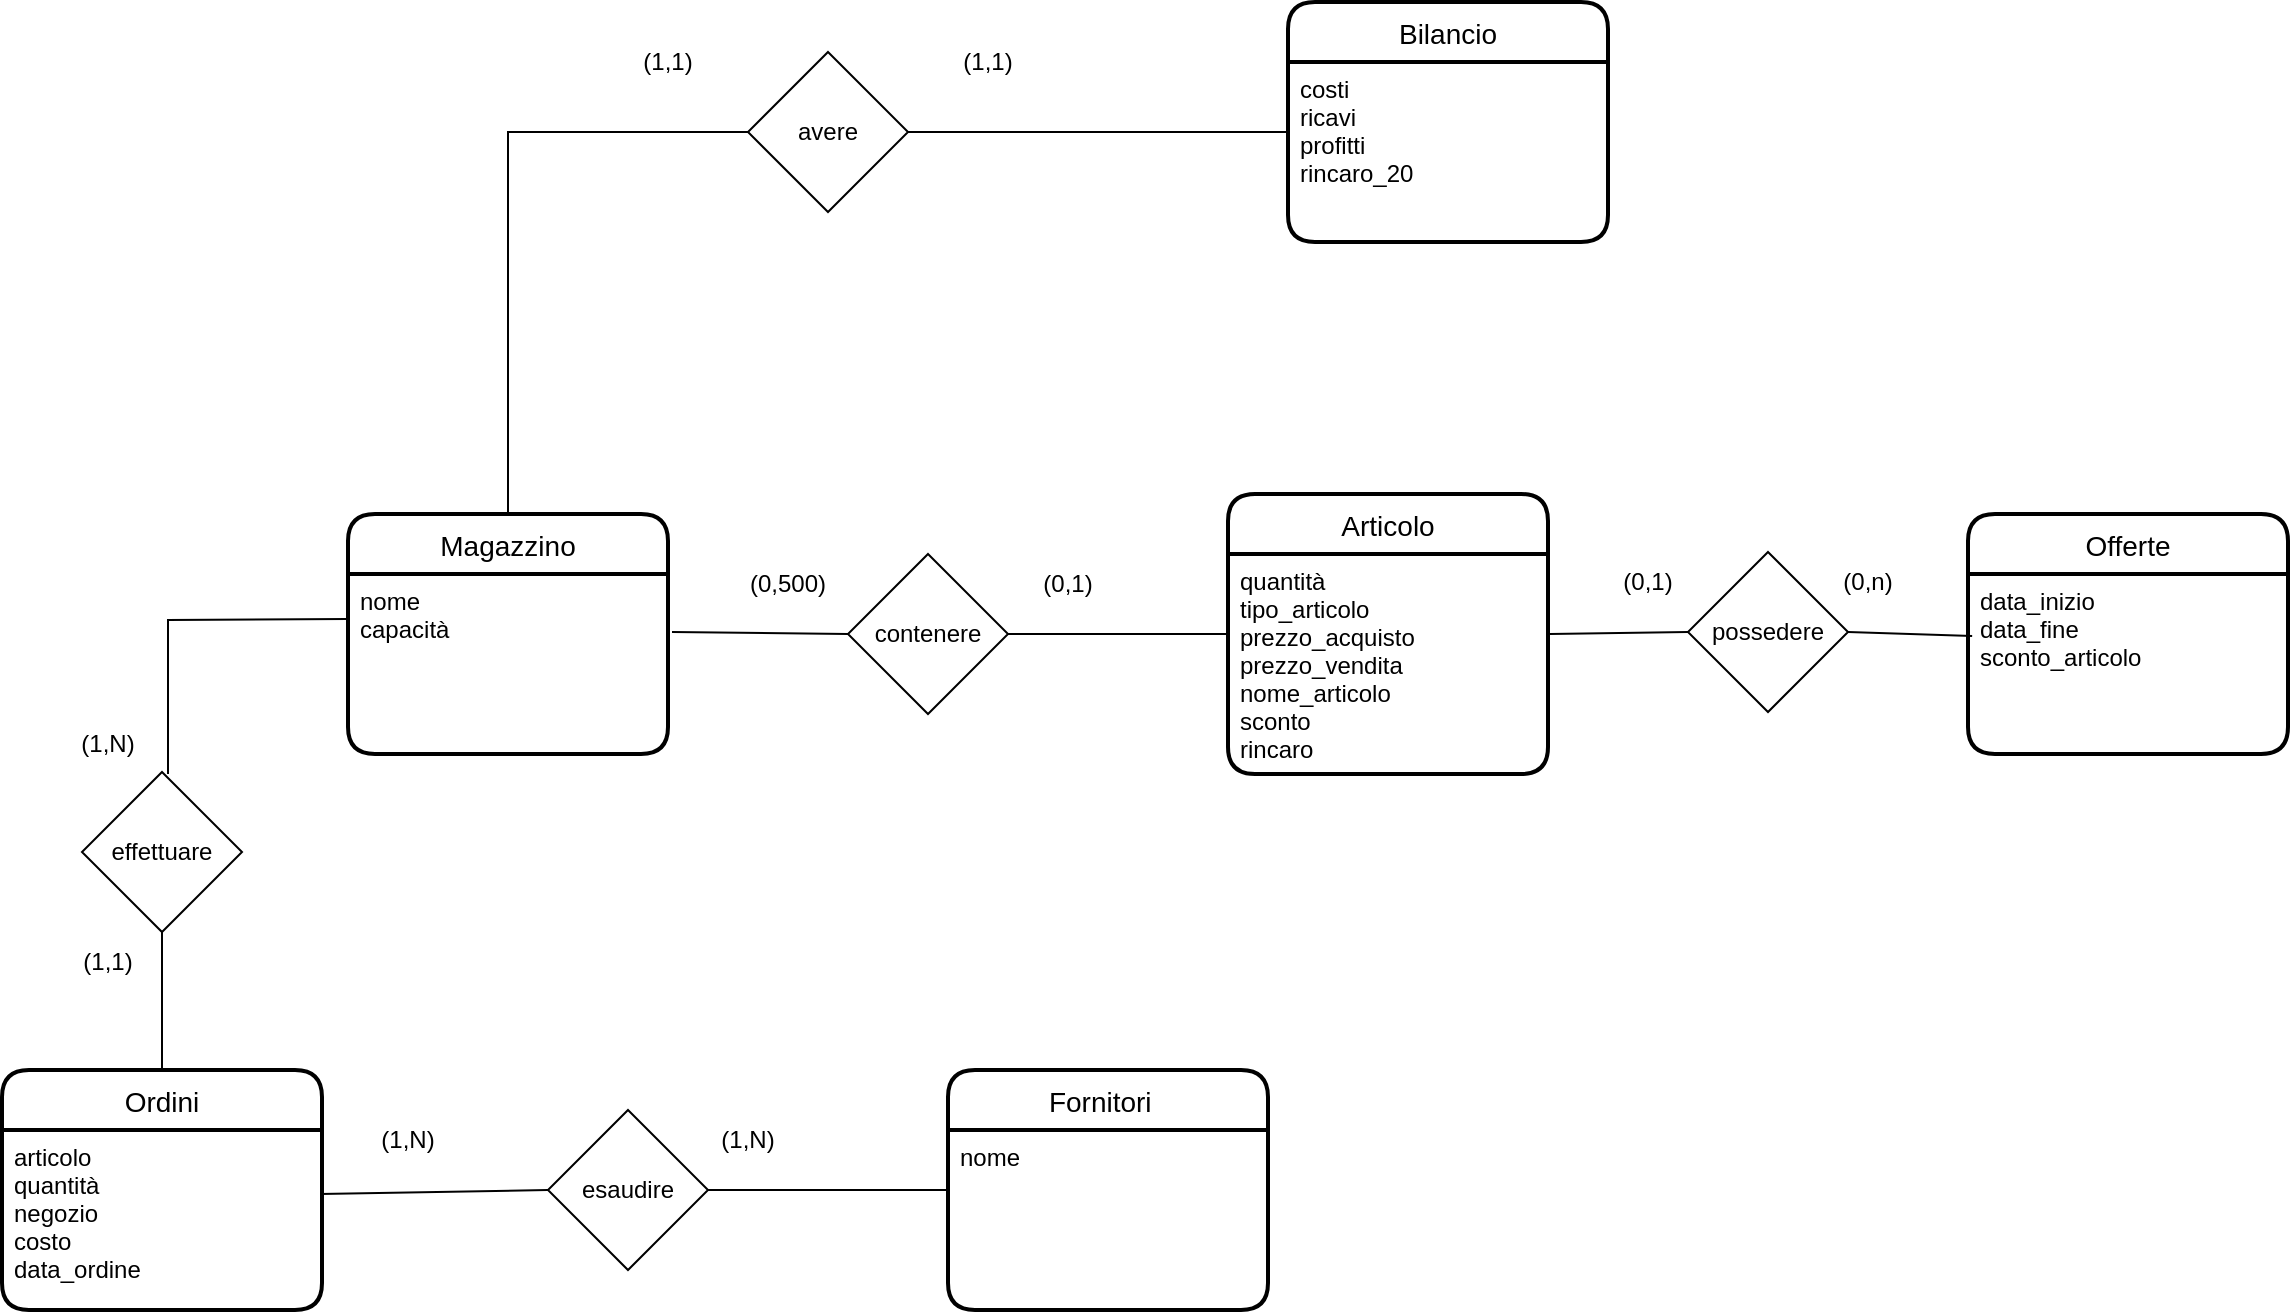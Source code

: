 <mxfile version="21.0.2" type="device"><diagram name="Pagina-1" id="6kFqyr6div6ZNn29MBPD"><mxGraphModel dx="1539" dy="1955" grid="1" gridSize="10" guides="1" tooltips="1" connect="1" arrows="1" fold="1" page="1" pageScale="1" pageWidth="827" pageHeight="1169" math="0" shadow="0"><root><mxCell id="0"/><mxCell id="1" parent="0"/><mxCell id="v1j15gLT8O1gIhXPBLf3-45" value="contenere" style="rhombus;whiteSpace=wrap;html=1;fillColor=#FFFFFF;" parent="1" vertex="1"><mxGeometry x="10" y="171" width="80" height="80" as="geometry"/></mxCell><mxCell id="v1j15gLT8O1gIhXPBLf3-55" value="esaudire" style="rhombus;whiteSpace=wrap;html=1;fillColor=#FFFFFF;" parent="1" vertex="1"><mxGeometry x="-140" y="449" width="80" height="80" as="geometry"/></mxCell><mxCell id="v1j15gLT8O1gIhXPBLf3-57" value="effettuare" style="rhombus;whiteSpace=wrap;html=1;fillColor=#FFFFFF;" parent="1" vertex="1"><mxGeometry x="-373" y="280" width="80" height="80" as="geometry"/></mxCell><mxCell id="v1j15gLT8O1gIhXPBLf3-63" value="avere" style="rhombus;whiteSpace=wrap;html=1;fillColor=#FFFFFF;" parent="1" vertex="1"><mxGeometry x="-40" y="-80" width="80" height="80" as="geometry"/></mxCell><mxCell id="v1j15gLT8O1gIhXPBLf3-65" value="(1,N)" style="text;html=1;strokeColor=none;fillColor=none;align=center;verticalAlign=middle;whiteSpace=wrap;rounded=0;" parent="1" vertex="1"><mxGeometry x="-390" y="251" width="60" height="30" as="geometry"/></mxCell><mxCell id="v1j15gLT8O1gIhXPBLf3-66" value="(1,1)" style="text;html=1;strokeColor=none;fillColor=none;align=center;verticalAlign=middle;whiteSpace=wrap;rounded=0;" parent="1" vertex="1"><mxGeometry x="-390" y="360" width="60" height="30" as="geometry"/></mxCell><mxCell id="v1j15gLT8O1gIhXPBLf3-67" value="(1,1)" style="text;html=1;strokeColor=none;fillColor=none;align=center;verticalAlign=middle;whiteSpace=wrap;rounded=0;" parent="1" vertex="1"><mxGeometry x="-110" y="-90" width="60" height="30" as="geometry"/></mxCell><mxCell id="v1j15gLT8O1gIhXPBLf3-68" value="(1,1)" style="text;html=1;strokeColor=none;fillColor=none;align=center;verticalAlign=middle;whiteSpace=wrap;rounded=0;" parent="1" vertex="1"><mxGeometry x="50" y="-90" width="60" height="30" as="geometry"/></mxCell><mxCell id="v1j15gLT8O1gIhXPBLf3-69" value="(0,500)" style="text;html=1;strokeColor=none;fillColor=none;align=center;verticalAlign=middle;whiteSpace=wrap;rounded=0;" parent="1" vertex="1"><mxGeometry x="-50" y="171" width="60" height="30" as="geometry"/></mxCell><mxCell id="v1j15gLT8O1gIhXPBLf3-70" value="(0,1)" style="text;html=1;strokeColor=none;fillColor=none;align=center;verticalAlign=middle;whiteSpace=wrap;rounded=0;" parent="1" vertex="1"><mxGeometry x="90" y="171" width="60" height="30" as="geometry"/></mxCell><mxCell id="v1j15gLT8O1gIhXPBLf3-71" value="(1,N)" style="text;html=1;strokeColor=none;fillColor=none;align=center;verticalAlign=middle;whiteSpace=wrap;rounded=0;" parent="1" vertex="1"><mxGeometry x="-240" y="449" width="60" height="30" as="geometry"/></mxCell><mxCell id="v1j15gLT8O1gIhXPBLf3-72" value="(1,N)" style="text;html=1;strokeColor=none;fillColor=none;align=center;verticalAlign=middle;whiteSpace=wrap;rounded=0;" parent="1" vertex="1"><mxGeometry x="-70" y="449" width="60" height="30" as="geometry"/></mxCell><mxCell id="N81zTFVQEOPEAh2yY8j2-31" value="Articolo" style="swimlane;childLayout=stackLayout;horizontal=1;startSize=30;horizontalStack=0;rounded=1;fontSize=14;fontStyle=0;strokeWidth=2;resizeParent=0;resizeLast=1;shadow=0;dashed=0;align=center;fillColor=default;" parent="1" vertex="1"><mxGeometry x="200" y="141" width="160" height="140" as="geometry"/></mxCell><mxCell id="N81zTFVQEOPEAh2yY8j2-32" value="quantità&#10;tipo_articolo&#10;prezzo_acquisto&#10;prezzo_vendita&#10;nome_articolo&#10;sconto&#10;rincaro" style="align=left;strokeColor=none;fillColor=none;spacingLeft=4;fontSize=12;verticalAlign=top;resizable=0;rotatable=0;part=1;" parent="N81zTFVQEOPEAh2yY8j2-31" vertex="1"><mxGeometry y="30" width="160" height="110" as="geometry"/></mxCell><mxCell id="N81zTFVQEOPEAh2yY8j2-35" value="Bilancio" style="swimlane;childLayout=stackLayout;horizontal=1;startSize=30;horizontalStack=0;rounded=1;fontSize=14;fontStyle=0;strokeWidth=2;resizeParent=0;resizeLast=1;shadow=0;dashed=0;align=center;fillColor=default;" parent="1" vertex="1"><mxGeometry x="230" y="-105" width="160" height="120" as="geometry"/></mxCell><mxCell id="N81zTFVQEOPEAh2yY8j2-36" value="costi&#10;ricavi&#10;profitti&#10;rincaro_20" style="align=left;strokeColor=none;fillColor=none;spacingLeft=4;fontSize=12;verticalAlign=top;resizable=0;rotatable=0;part=1;" parent="N81zTFVQEOPEAh2yY8j2-35" vertex="1"><mxGeometry y="30" width="160" height="90" as="geometry"/></mxCell><mxCell id="N81zTFVQEOPEAh2yY8j2-37" value="Fornitori  " style="swimlane;childLayout=stackLayout;horizontal=1;startSize=30;horizontalStack=0;rounded=1;fontSize=14;fontStyle=0;strokeWidth=2;resizeParent=0;resizeLast=1;shadow=0;dashed=0;align=center;fillColor=default;" parent="1" vertex="1"><mxGeometry x="60" y="429" width="160" height="120" as="geometry"/></mxCell><mxCell id="N81zTFVQEOPEAh2yY8j2-38" value="nome&#10;" style="align=left;strokeColor=none;fillColor=none;spacingLeft=4;fontSize=12;verticalAlign=top;resizable=0;rotatable=0;part=1;" parent="N81zTFVQEOPEAh2yY8j2-37" vertex="1"><mxGeometry y="30" width="160" height="90" as="geometry"/></mxCell><mxCell id="N81zTFVQEOPEAh2yY8j2-39" value="Ordini" style="swimlane;childLayout=stackLayout;horizontal=1;startSize=30;horizontalStack=0;rounded=1;fontSize=14;fontStyle=0;strokeWidth=2;resizeParent=0;resizeLast=1;shadow=0;dashed=0;align=center;fillColor=default;" parent="1" vertex="1"><mxGeometry x="-413" y="429" width="160" height="120" as="geometry"/></mxCell><mxCell id="N81zTFVQEOPEAh2yY8j2-40" value="articolo&#10;quantità&#10;negozio&#10;costo&#10;data_ordine" style="align=left;strokeColor=none;fillColor=none;spacingLeft=4;fontSize=12;verticalAlign=top;resizable=0;rotatable=0;part=1;" parent="N81zTFVQEOPEAh2yY8j2-39" vertex="1"><mxGeometry y="30" width="160" height="90" as="geometry"/></mxCell><mxCell id="N81zTFVQEOPEAh2yY8j2-42" value="Magazzino" style="swimlane;childLayout=stackLayout;horizontal=1;startSize=30;horizontalStack=0;rounded=1;fontSize=14;fontStyle=0;strokeWidth=2;resizeParent=0;resizeLast=1;shadow=0;dashed=0;align=center;fillColor=default;" parent="1" vertex="1"><mxGeometry x="-240" y="151" width="160" height="120" as="geometry"/></mxCell><mxCell id="N81zTFVQEOPEAh2yY8j2-43" value="nome&#10;capacità" style="align=left;strokeColor=none;fillColor=none;spacingLeft=4;fontSize=12;verticalAlign=top;resizable=0;rotatable=0;part=1;" parent="N81zTFVQEOPEAh2yY8j2-42" vertex="1"><mxGeometry y="30" width="160" height="90" as="geometry"/></mxCell><mxCell id="N81zTFVQEOPEAh2yY8j2-45" value="Offerte" style="swimlane;childLayout=stackLayout;horizontal=1;startSize=30;horizontalStack=0;rounded=1;fontSize=14;fontStyle=0;strokeWidth=2;resizeParent=0;resizeLast=1;shadow=0;dashed=0;align=center;fillColor=default;" parent="1" vertex="1"><mxGeometry x="570" y="151" width="160" height="120" as="geometry"/></mxCell><mxCell id="N81zTFVQEOPEAh2yY8j2-46" value="data_inizio&#10;data_fine&#10;sconto_articolo" style="align=left;strokeColor=none;fillColor=none;spacingLeft=4;fontSize=12;verticalAlign=top;resizable=0;rotatable=0;part=1;" parent="N81zTFVQEOPEAh2yY8j2-45" vertex="1"><mxGeometry y="30" width="160" height="90" as="geometry"/></mxCell><mxCell id="N81zTFVQEOPEAh2yY8j2-50" value="" style="endArrow=none;html=1;rounded=0;exitX=0.5;exitY=0;exitDx=0;exitDy=0;entryX=0;entryY=0.5;entryDx=0;entryDy=0;" parent="1" source="N81zTFVQEOPEAh2yY8j2-42" target="v1j15gLT8O1gIhXPBLf3-63" edge="1"><mxGeometry width="50" height="50" relative="1" as="geometry"><mxPoint x="-270" y="10" as="sourcePoint"/><mxPoint x="-220" y="-40" as="targetPoint"/><Array as="points"><mxPoint x="-160" y="-40"/></Array></mxGeometry></mxCell><mxCell id="N81zTFVQEOPEAh2yY8j2-52" value="" style="endArrow=none;html=1;rounded=0;entryX=1;entryY=0.5;entryDx=0;entryDy=0;" parent="1" target="v1j15gLT8O1gIhXPBLf3-63" edge="1"><mxGeometry width="50" height="50" relative="1" as="geometry"><mxPoint x="230" y="-40" as="sourcePoint"/><mxPoint x="-210" y="-30" as="targetPoint"/></mxGeometry></mxCell><mxCell id="N81zTFVQEOPEAh2yY8j2-53" value="" style="endArrow=none;html=1;rounded=0;entryX=0;entryY=0.5;entryDx=0;entryDy=0;" parent="1" target="v1j15gLT8O1gIhXPBLf3-45" edge="1"><mxGeometry width="50" height="50" relative="1" as="geometry"><mxPoint x="-78" y="210" as="sourcePoint"/><mxPoint x="-200" y="-20" as="targetPoint"/></mxGeometry></mxCell><mxCell id="N81zTFVQEOPEAh2yY8j2-54" value="" style="endArrow=none;html=1;rounded=0;exitX=1;exitY=0.5;exitDx=0;exitDy=0;entryX=0;entryY=0.5;entryDx=0;entryDy=0;" parent="1" source="v1j15gLT8O1gIhXPBLf3-45" target="N81zTFVQEOPEAh2yY8j2-31" edge="1"><mxGeometry width="50" height="50" relative="1" as="geometry"><mxPoint x="-240" y="40" as="sourcePoint"/><mxPoint x="-190" y="-10" as="targetPoint"/></mxGeometry></mxCell><mxCell id="N81zTFVQEOPEAh2yY8j2-55" value="" style="endArrow=none;html=1;rounded=0;exitX=1;exitY=1;exitDx=0;exitDy=0;entryX=0;entryY=0.25;entryDx=0;entryDy=0;" parent="1" source="v1j15gLT8O1gIhXPBLf3-65" target="N81zTFVQEOPEAh2yY8j2-43" edge="1"><mxGeometry width="50" height="50" relative="1" as="geometry"><mxPoint x="-230" y="50" as="sourcePoint"/><mxPoint x="-180" as="targetPoint"/><Array as="points"><mxPoint x="-330" y="204"/></Array></mxGeometry></mxCell><mxCell id="N81zTFVQEOPEAh2yY8j2-56" value="" style="endArrow=none;html=1;rounded=0;exitX=0.994;exitY=0.356;exitDx=0;exitDy=0;entryX=0;entryY=0.5;entryDx=0;entryDy=0;exitPerimeter=0;" parent="1" source="N81zTFVQEOPEAh2yY8j2-40" target="v1j15gLT8O1gIhXPBLf3-55" edge="1"><mxGeometry width="50" height="50" relative="1" as="geometry"><mxPoint x="-220" y="60" as="sourcePoint"/><mxPoint x="-170" y="10" as="targetPoint"/></mxGeometry></mxCell><mxCell id="N81zTFVQEOPEAh2yY8j2-57" value="" style="endArrow=none;html=1;rounded=0;exitX=0.5;exitY=1;exitDx=0;exitDy=0;entryX=0.5;entryY=0;entryDx=0;entryDy=0;" parent="1" source="v1j15gLT8O1gIhXPBLf3-57" target="N81zTFVQEOPEAh2yY8j2-39" edge="1"><mxGeometry width="50" height="50" relative="1" as="geometry"><mxPoint x="-210" y="70" as="sourcePoint"/><mxPoint x="-160" y="20" as="targetPoint"/></mxGeometry></mxCell><mxCell id="N81zTFVQEOPEAh2yY8j2-58" value="" style="endArrow=none;html=1;rounded=0;exitX=1;exitY=0.5;exitDx=0;exitDy=0;entryX=0;entryY=0.5;entryDx=0;entryDy=0;" parent="1" source="v1j15gLT8O1gIhXPBLf3-55" target="N81zTFVQEOPEAh2yY8j2-37" edge="1"><mxGeometry width="50" height="50" relative="1" as="geometry"><mxPoint x="-200" y="80" as="sourcePoint"/><mxPoint x="40" y="490" as="targetPoint"/></mxGeometry></mxCell><mxCell id="N81zTFVQEOPEAh2yY8j2-59" value="possedere" style="rhombus;whiteSpace=wrap;html=1;fillColor=default;" parent="1" vertex="1"><mxGeometry x="430" y="170" width="80" height="80" as="geometry"/></mxCell><mxCell id="N81zTFVQEOPEAh2yY8j2-60" value="" style="endArrow=none;html=1;rounded=0;exitX=1;exitY=0.5;exitDx=0;exitDy=0;entryX=0.013;entryY=0.344;entryDx=0;entryDy=0;entryPerimeter=0;" parent="1" source="N81zTFVQEOPEAh2yY8j2-59" target="N81zTFVQEOPEAh2yY8j2-46" edge="1"><mxGeometry width="50" height="50" relative="1" as="geometry"><mxPoint x="-190" y="90" as="sourcePoint"/><mxPoint x="-140" y="40" as="targetPoint"/></mxGeometry></mxCell><mxCell id="N81zTFVQEOPEAh2yY8j2-61" value="" style="endArrow=none;html=1;rounded=0;exitX=0;exitY=0.5;exitDx=0;exitDy=0;entryX=1.006;entryY=0.364;entryDx=0;entryDy=0;entryPerimeter=0;" parent="1" source="N81zTFVQEOPEAh2yY8j2-59" target="N81zTFVQEOPEAh2yY8j2-32" edge="1"><mxGeometry width="50" height="50" relative="1" as="geometry"><mxPoint x="-180" y="100" as="sourcePoint"/><mxPoint x="-130" y="50" as="targetPoint"/></mxGeometry></mxCell><mxCell id="N81zTFVQEOPEAh2yY8j2-62" value="(0,n)" style="text;html=1;strokeColor=none;fillColor=none;align=center;verticalAlign=middle;whiteSpace=wrap;rounded=0;" parent="1" vertex="1"><mxGeometry x="490" y="170" width="60" height="30" as="geometry"/></mxCell><mxCell id="N81zTFVQEOPEAh2yY8j2-63" value="(0,1)" style="text;html=1;strokeColor=none;fillColor=none;align=center;verticalAlign=middle;whiteSpace=wrap;rounded=0;" parent="1" vertex="1"><mxGeometry x="380" y="170" width="60" height="30" as="geometry"/></mxCell></root></mxGraphModel></diagram></mxfile>